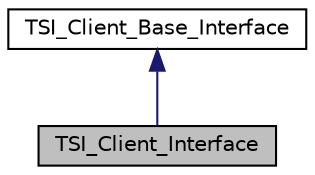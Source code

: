 digraph "TSI_Client_Interface"
{
  edge [fontname="Helvetica",fontsize="10",labelfontname="Helvetica",labelfontsize="10"];
  node [fontname="Helvetica",fontsize="10",shape=record];
  Node5 [label="TSI_Client_Interface",height=0.2,width=0.4,color="black", fillcolor="grey75", style="filled", fontcolor="black"];
  Node6 -> Node5 [dir="back",color="midnightblue",fontsize="10",style="solid",fontname="Helvetica"];
  Node6 [label="TSI_Client_Base_Interface",height=0.2,width=0.4,color="black", fillcolor="white", style="filled",URL="$interface_t_s_i___client_1_1_t_s_i___client___base___interface.html"];
}
